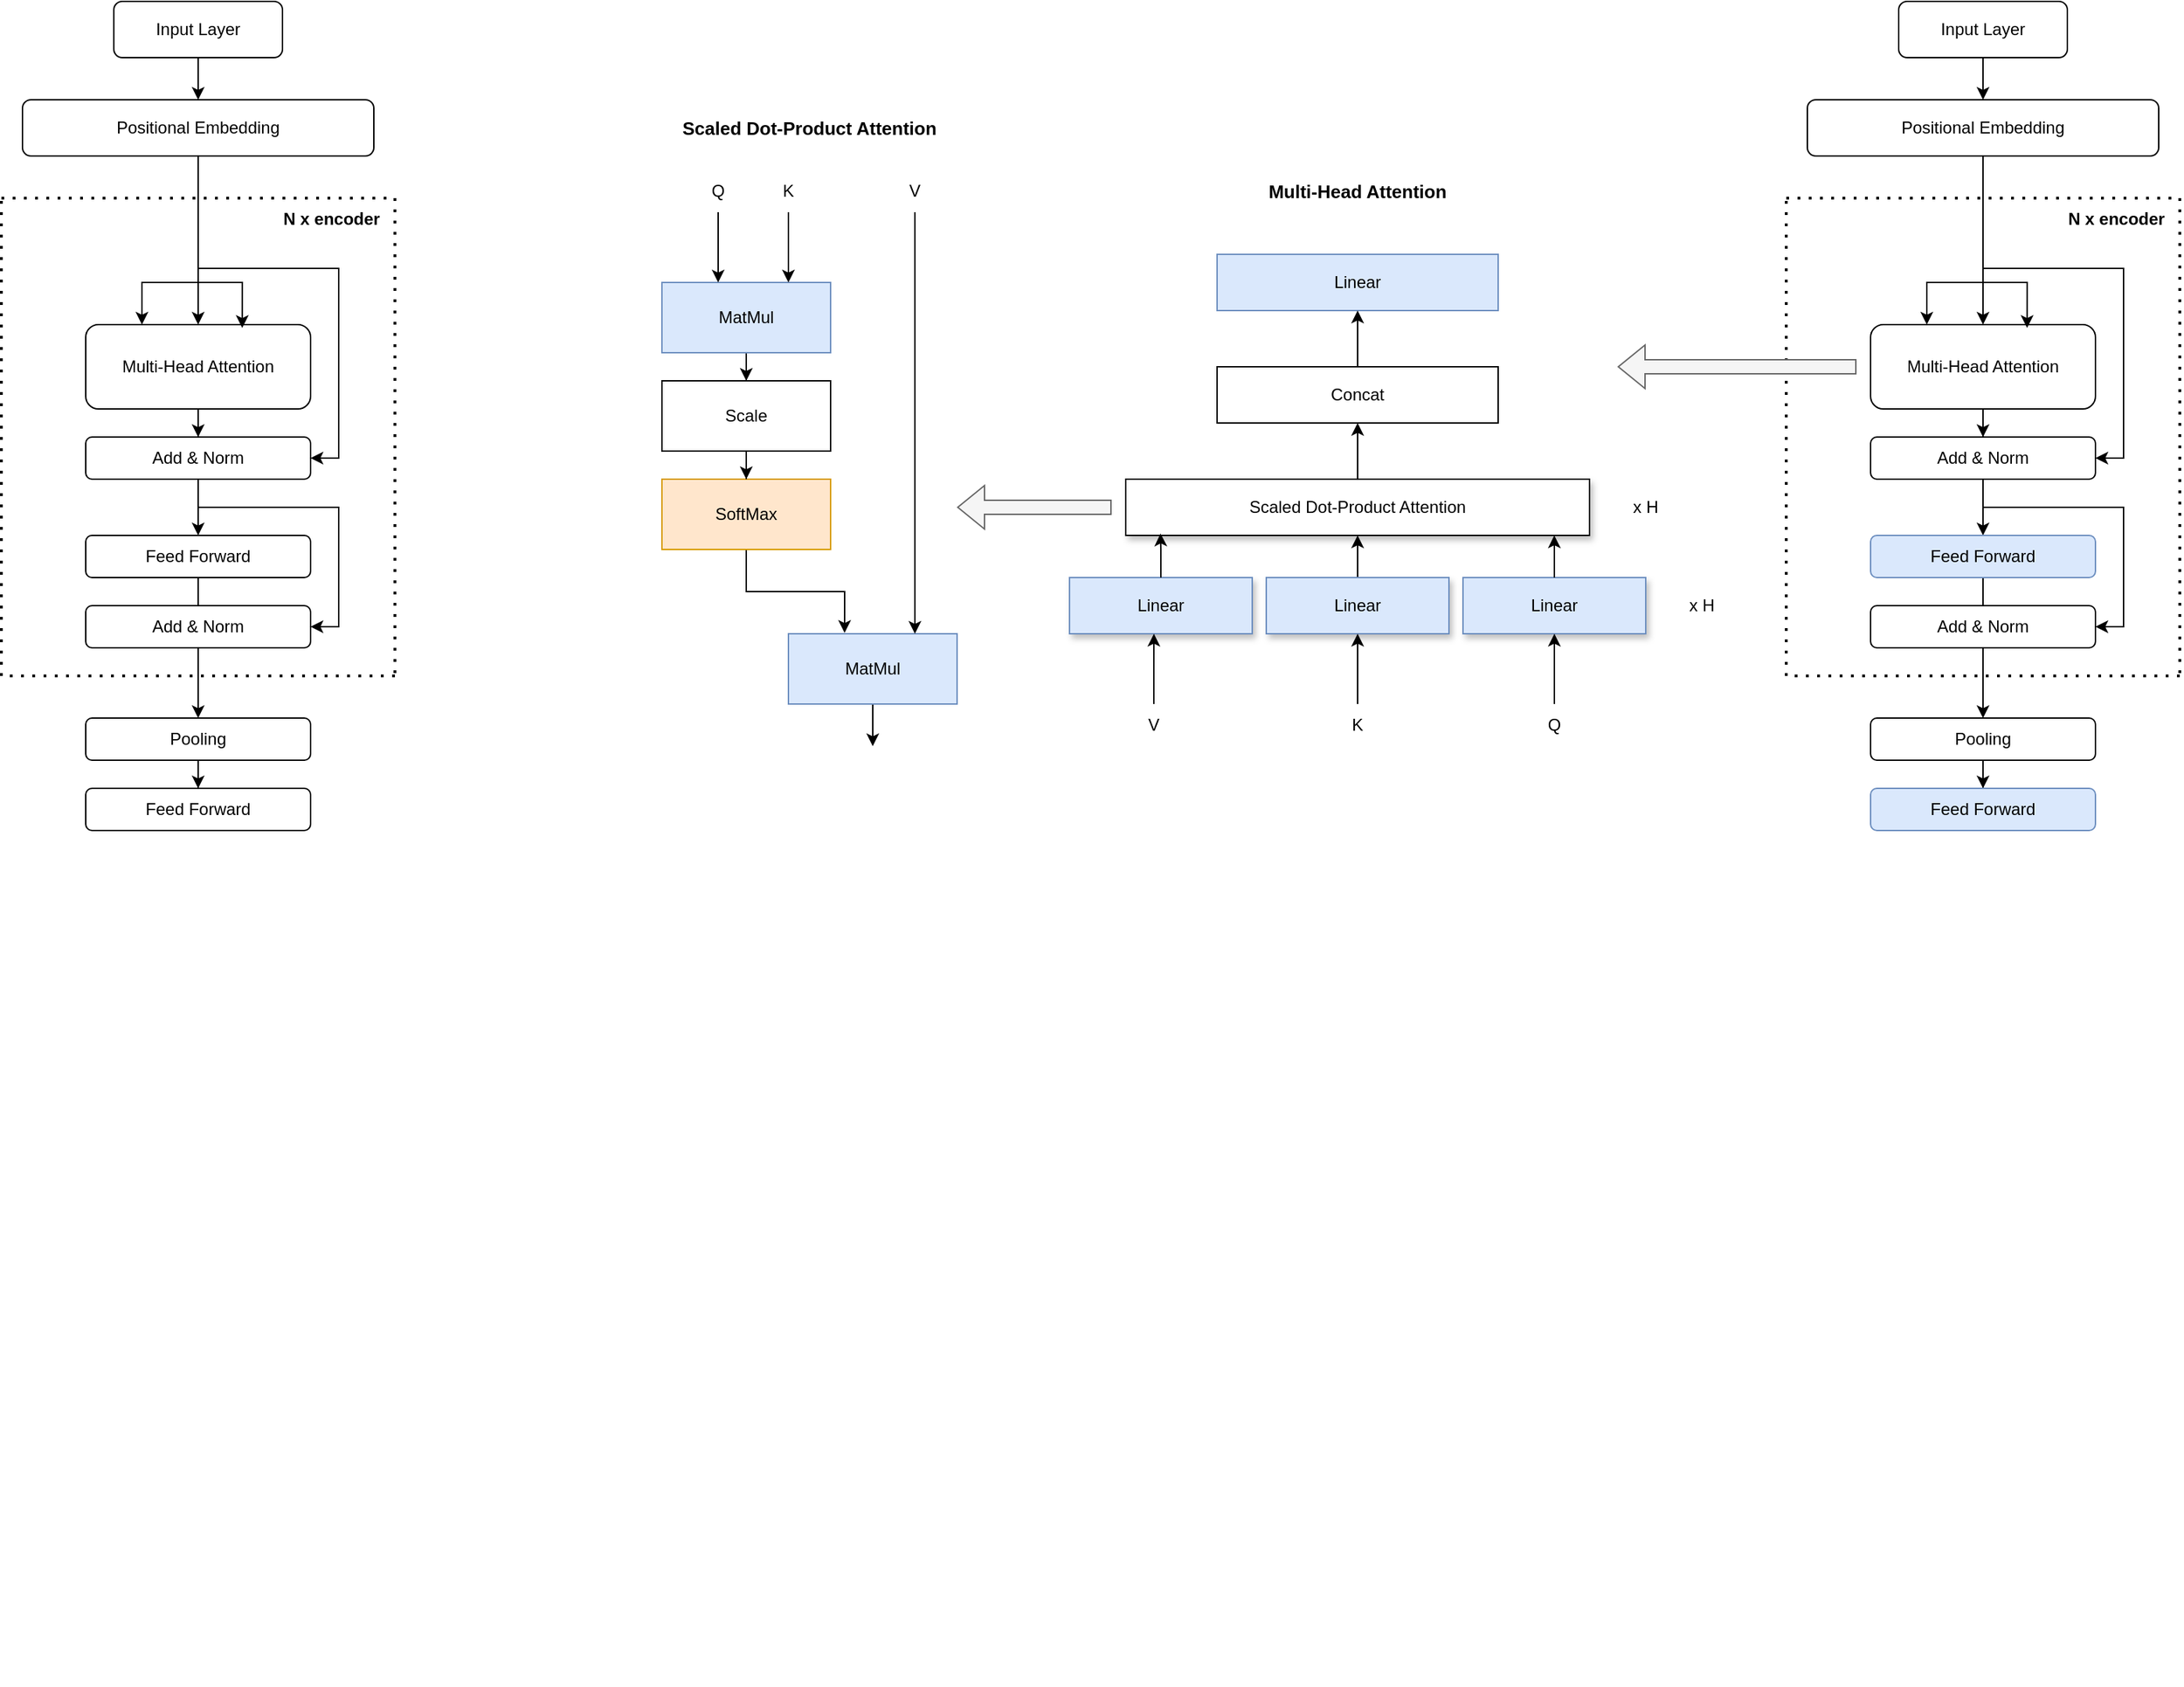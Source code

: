 <mxfile version="22.1.5" type="github">
  <diagram name="Page-1" id="bt9SU6ZH0CoPSURDWzX1">
    <mxGraphModel dx="2019" dy="1143" grid="1" gridSize="10" guides="1" tooltips="1" connect="1" arrows="1" fold="1" page="1" pageScale="1" pageWidth="850" pageHeight="1100" math="0" shadow="0">
      <root>
        <mxCell id="0" />
        <mxCell id="1" parent="0" />
        <mxCell id="MrcpoPArOI1mzZWMpqg2-10" style="edgeStyle=orthogonalEdgeStyle;rounded=0;orthogonalLoop=1;jettySize=auto;html=1;" parent="1" source="MrcpoPArOI1mzZWMpqg2-1" target="MrcpoPArOI1mzZWMpqg2-2" edge="1">
          <mxGeometry relative="1" as="geometry" />
        </mxCell>
        <mxCell id="MrcpoPArOI1mzZWMpqg2-1" value="Input Layer" style="rounded=1;whiteSpace=wrap;html=1;" parent="1" vertex="1">
          <mxGeometry x="300" y="210" width="120" height="40" as="geometry" />
        </mxCell>
        <mxCell id="MrcpoPArOI1mzZWMpqg2-21" style="edgeStyle=orthogonalEdgeStyle;rounded=0;orthogonalLoop=1;jettySize=auto;html=1;entryX=0.5;entryY=0;entryDx=0;entryDy=0;" parent="1" source="MrcpoPArOI1mzZWMpqg2-2" target="MrcpoPArOI1mzZWMpqg2-6" edge="1">
          <mxGeometry relative="1" as="geometry">
            <mxPoint x="360" y="370" as="targetPoint" />
          </mxGeometry>
        </mxCell>
        <mxCell id="MrcpoPArOI1mzZWMpqg2-22" style="edgeStyle=orthogonalEdgeStyle;rounded=0;orthogonalLoop=1;jettySize=auto;html=1;entryX=0.25;entryY=0;entryDx=0;entryDy=0;" parent="1" target="MrcpoPArOI1mzZWMpqg2-6" edge="1">
          <mxGeometry relative="1" as="geometry">
            <mxPoint x="360" y="350" as="sourcePoint" />
            <Array as="points">
              <mxPoint x="360" y="410" />
              <mxPoint x="320" y="410" />
            </Array>
          </mxGeometry>
        </mxCell>
        <mxCell id="MrcpoPArOI1mzZWMpqg2-24" style="edgeStyle=orthogonalEdgeStyle;rounded=0;orthogonalLoop=1;jettySize=auto;html=1;entryX=1;entryY=0.5;entryDx=0;entryDy=0;" parent="1" target="MrcpoPArOI1mzZWMpqg2-8" edge="1">
          <mxGeometry relative="1" as="geometry">
            <mxPoint x="360" y="350" as="sourcePoint" />
            <Array as="points">
              <mxPoint x="360" y="400" />
              <mxPoint x="460" y="400" />
              <mxPoint x="460" y="535" />
            </Array>
          </mxGeometry>
        </mxCell>
        <mxCell id="MrcpoPArOI1mzZWMpqg2-2" value="Positional Embedding" style="rounded=1;whiteSpace=wrap;html=1;" parent="1" vertex="1">
          <mxGeometry x="235" y="280" width="250" height="40" as="geometry" />
        </mxCell>
        <mxCell id="MrcpoPArOI1mzZWMpqg2-25" style="edgeStyle=orthogonalEdgeStyle;rounded=0;orthogonalLoop=1;jettySize=auto;html=1;entryX=0.5;entryY=0;entryDx=0;entryDy=0;" parent="1" source="MrcpoPArOI1mzZWMpqg2-6" target="MrcpoPArOI1mzZWMpqg2-8" edge="1">
          <mxGeometry relative="1" as="geometry" />
        </mxCell>
        <mxCell id="MrcpoPArOI1mzZWMpqg2-6" value="Multi-Head Attention" style="rounded=1;whiteSpace=wrap;html=1;" parent="1" vertex="1">
          <mxGeometry x="280" y="440" width="160" height="60" as="geometry" />
        </mxCell>
        <mxCell id="MrcpoPArOI1mzZWMpqg2-26" style="edgeStyle=orthogonalEdgeStyle;rounded=0;orthogonalLoop=1;jettySize=auto;html=1;" parent="1" source="MrcpoPArOI1mzZWMpqg2-8" target="MrcpoPArOI1mzZWMpqg2-9" edge="1">
          <mxGeometry relative="1" as="geometry" />
        </mxCell>
        <mxCell id="NgvEK-a9lT-1kx7HY2Xv-4" style="edgeStyle=orthogonalEdgeStyle;rounded=0;orthogonalLoop=1;jettySize=auto;html=1;entryX=1;entryY=0.5;entryDx=0;entryDy=0;" parent="1" source="MrcpoPArOI1mzZWMpqg2-8" target="NgvEK-a9lT-1kx7HY2Xv-1" edge="1">
          <mxGeometry relative="1" as="geometry">
            <Array as="points">
              <mxPoint x="360" y="570" />
              <mxPoint x="460" y="570" />
              <mxPoint x="460" y="655" />
            </Array>
          </mxGeometry>
        </mxCell>
        <mxCell id="MrcpoPArOI1mzZWMpqg2-8" value="Add &amp;amp; Norm" style="rounded=1;whiteSpace=wrap;html=1;" parent="1" vertex="1">
          <mxGeometry x="280" y="520" width="160" height="30" as="geometry" />
        </mxCell>
        <mxCell id="MrcpoPArOI1mzZWMpqg2-33" style="edgeStyle=orthogonalEdgeStyle;rounded=0;orthogonalLoop=1;jettySize=auto;html=1;entryX=0.5;entryY=0;entryDx=0;entryDy=0;" parent="1" source="MrcpoPArOI1mzZWMpqg2-9" target="MrcpoPArOI1mzZWMpqg2-31" edge="1">
          <mxGeometry relative="1" as="geometry" />
        </mxCell>
        <mxCell id="MrcpoPArOI1mzZWMpqg2-9" value="Feed Forward" style="rounded=1;whiteSpace=wrap;html=1;" parent="1" vertex="1">
          <mxGeometry x="280" y="590" width="160" height="30" as="geometry" />
        </mxCell>
        <mxCell id="MrcpoPArOI1mzZWMpqg2-12" value="N x encoder" style="text;html=1;strokeColor=none;fillColor=none;align=center;verticalAlign=middle;whiteSpace=wrap;rounded=0;fontStyle=1" parent="1" vertex="1">
          <mxGeometry x="410" y="350" width="90" height="30" as="geometry" />
        </mxCell>
        <mxCell id="MrcpoPArOI1mzZWMpqg2-23" style="edgeStyle=orthogonalEdgeStyle;rounded=0;orthogonalLoop=1;jettySize=auto;html=1;entryX=0.696;entryY=0.039;entryDx=0;entryDy=0;entryPerimeter=0;" parent="1" target="MrcpoPArOI1mzZWMpqg2-6" edge="1">
          <mxGeometry relative="1" as="geometry">
            <mxPoint x="360" y="350" as="sourcePoint" />
            <Array as="points">
              <mxPoint x="360" y="410" />
              <mxPoint x="391" y="410" />
            </Array>
          </mxGeometry>
        </mxCell>
        <mxCell id="MrcpoPArOI1mzZWMpqg2-27" value="" style="endArrow=none;dashed=1;html=1;dashPattern=1 3;strokeWidth=2;rounded=0;" parent="1" edge="1">
          <mxGeometry width="50" height="50" relative="1" as="geometry">
            <mxPoint x="220" y="690" as="sourcePoint" />
            <mxPoint x="220" y="350" as="targetPoint" />
          </mxGeometry>
        </mxCell>
        <mxCell id="MrcpoPArOI1mzZWMpqg2-28" value="" style="endArrow=none;dashed=1;html=1;dashPattern=1 3;strokeWidth=2;rounded=0;" parent="1" edge="1">
          <mxGeometry width="50" height="50" relative="1" as="geometry">
            <mxPoint x="500" y="690" as="sourcePoint" />
            <mxPoint x="220" y="690" as="targetPoint" />
          </mxGeometry>
        </mxCell>
        <mxCell id="MrcpoPArOI1mzZWMpqg2-29" value="" style="endArrow=none;dashed=1;html=1;dashPattern=1 3;strokeWidth=2;rounded=0;" parent="1" edge="1">
          <mxGeometry width="50" height="50" relative="1" as="geometry">
            <mxPoint x="500" y="350" as="sourcePoint" />
            <mxPoint x="500" y="690" as="targetPoint" />
          </mxGeometry>
        </mxCell>
        <mxCell id="MrcpoPArOI1mzZWMpqg2-30" value="" style="endArrow=none;dashed=1;html=1;dashPattern=1 3;strokeWidth=2;rounded=0;" parent="1" edge="1">
          <mxGeometry width="50" height="50" relative="1" as="geometry">
            <mxPoint x="220" y="350" as="sourcePoint" />
            <mxPoint x="500" y="350" as="targetPoint" />
          </mxGeometry>
        </mxCell>
        <mxCell id="MrcpoPArOI1mzZWMpqg2-35" style="edgeStyle=orthogonalEdgeStyle;rounded=0;orthogonalLoop=1;jettySize=auto;html=1;" parent="1" source="MrcpoPArOI1mzZWMpqg2-31" target="MrcpoPArOI1mzZWMpqg2-34" edge="1">
          <mxGeometry relative="1" as="geometry" />
        </mxCell>
        <mxCell id="MrcpoPArOI1mzZWMpqg2-31" value="Pooling" style="rounded=1;whiteSpace=wrap;html=1;" parent="1" vertex="1">
          <mxGeometry x="280" y="720" width="160" height="30" as="geometry" />
        </mxCell>
        <mxCell id="MrcpoPArOI1mzZWMpqg2-34" value="Feed Forward" style="rounded=1;whiteSpace=wrap;html=1;" parent="1" vertex="1">
          <mxGeometry x="280" y="770" width="160" height="30" as="geometry" />
        </mxCell>
        <mxCell id="NgvEK-a9lT-1kx7HY2Xv-1" value="Add &amp;amp; Norm" style="rounded=1;whiteSpace=wrap;html=1;" parent="1" vertex="1">
          <mxGeometry x="280" y="640" width="160" height="30" as="geometry" />
        </mxCell>
        <mxCell id="ewkmoBufmCwCCQxwxAz7-1" value="" style="shape=image;verticalLabelPosition=bottom;labelBackgroundColor=default;verticalAlign=top;aspect=fixed;imageAspect=0;image=https://miro.medium.com/v2/resize:fit:1400/1*PiZyU-_J_nWixsTjXOUP7Q.png;" vertex="1" parent="1">
          <mxGeometry x="245" y="960" width="775" height="448.21" as="geometry" />
        </mxCell>
        <mxCell id="ewkmoBufmCwCCQxwxAz7-2" value="Linear" style="rounded=0;whiteSpace=wrap;html=1;fillColor=#dae8fc;strokeColor=#6c8ebf;" vertex="1" parent="1">
          <mxGeometry x="1085" y="390" width="200" height="40" as="geometry" />
        </mxCell>
        <mxCell id="ewkmoBufmCwCCQxwxAz7-10" style="edgeStyle=orthogonalEdgeStyle;rounded=0;orthogonalLoop=1;jettySize=auto;html=1;entryX=0.5;entryY=1;entryDx=0;entryDy=0;" edge="1" parent="1" source="ewkmoBufmCwCCQxwxAz7-3" target="ewkmoBufmCwCCQxwxAz7-2">
          <mxGeometry relative="1" as="geometry" />
        </mxCell>
        <mxCell id="ewkmoBufmCwCCQxwxAz7-3" value="Concat" style="rounded=0;whiteSpace=wrap;html=1;" vertex="1" parent="1">
          <mxGeometry x="1085" y="470" width="200" height="40" as="geometry" />
        </mxCell>
        <mxCell id="ewkmoBufmCwCCQxwxAz7-11" style="edgeStyle=orthogonalEdgeStyle;rounded=0;orthogonalLoop=1;jettySize=auto;html=1;entryX=0.5;entryY=1;entryDx=0;entryDy=0;" edge="1" parent="1" source="ewkmoBufmCwCCQxwxAz7-4" target="ewkmoBufmCwCCQxwxAz7-3">
          <mxGeometry relative="1" as="geometry" />
        </mxCell>
        <mxCell id="ewkmoBufmCwCCQxwxAz7-4" value="Scaled Dot-Product Attention" style="rounded=0;whiteSpace=wrap;html=1;shadow=1;" vertex="1" parent="1">
          <mxGeometry x="1020" y="550" width="330" height="40" as="geometry" />
        </mxCell>
        <mxCell id="ewkmoBufmCwCCQxwxAz7-5" value="Linear" style="rounded=0;whiteSpace=wrap;html=1;shadow=1;fillColor=#dae8fc;strokeColor=#6c8ebf;" vertex="1" parent="1">
          <mxGeometry x="980" y="620" width="130" height="40" as="geometry" />
        </mxCell>
        <mxCell id="ewkmoBufmCwCCQxwxAz7-13" style="edgeStyle=orthogonalEdgeStyle;rounded=0;orthogonalLoop=1;jettySize=auto;html=1;" edge="1" parent="1" source="ewkmoBufmCwCCQxwxAz7-6" target="ewkmoBufmCwCCQxwxAz7-4">
          <mxGeometry relative="1" as="geometry" />
        </mxCell>
        <mxCell id="ewkmoBufmCwCCQxwxAz7-6" value="Linear" style="rounded=0;whiteSpace=wrap;html=1;shadow=1;fillColor=#dae8fc;strokeColor=#6c8ebf;" vertex="1" parent="1">
          <mxGeometry x="1120" y="620" width="130" height="40" as="geometry" />
        </mxCell>
        <mxCell id="ewkmoBufmCwCCQxwxAz7-7" value="Linear" style="rounded=0;whiteSpace=wrap;html=1;shadow=1;fillColor=#dae8fc;strokeColor=#6c8ebf;" vertex="1" parent="1">
          <mxGeometry x="1260" y="620" width="130" height="40" as="geometry" />
        </mxCell>
        <mxCell id="ewkmoBufmCwCCQxwxAz7-8" value="x H" style="text;html=1;strokeColor=none;fillColor=none;align=center;verticalAlign=middle;whiteSpace=wrap;rounded=0;" vertex="1" parent="1">
          <mxGeometry x="1360" y="555" width="60" height="30" as="geometry" />
        </mxCell>
        <mxCell id="ewkmoBufmCwCCQxwxAz7-9" value="x H" style="text;html=1;strokeColor=none;fillColor=none;align=center;verticalAlign=middle;whiteSpace=wrap;rounded=0;" vertex="1" parent="1">
          <mxGeometry x="1400" y="625" width="60" height="30" as="geometry" />
        </mxCell>
        <mxCell id="ewkmoBufmCwCCQxwxAz7-14" style="edgeStyle=orthogonalEdgeStyle;rounded=0;orthogonalLoop=1;jettySize=auto;html=1;entryX=0.924;entryY=1;entryDx=0;entryDy=0;entryPerimeter=0;" edge="1" parent="1" source="ewkmoBufmCwCCQxwxAz7-7" target="ewkmoBufmCwCCQxwxAz7-4">
          <mxGeometry relative="1" as="geometry" />
        </mxCell>
        <mxCell id="ewkmoBufmCwCCQxwxAz7-15" style="edgeStyle=orthogonalEdgeStyle;rounded=0;orthogonalLoop=1;jettySize=auto;html=1;entryX=0.075;entryY=0.967;entryDx=0;entryDy=0;entryPerimeter=0;" edge="1" parent="1" source="ewkmoBufmCwCCQxwxAz7-5" target="ewkmoBufmCwCCQxwxAz7-4">
          <mxGeometry relative="1" as="geometry" />
        </mxCell>
        <mxCell id="ewkmoBufmCwCCQxwxAz7-17" style="edgeStyle=orthogonalEdgeStyle;rounded=0;orthogonalLoop=1;jettySize=auto;html=1;entryX=0.462;entryY=1;entryDx=0;entryDy=0;entryPerimeter=0;" edge="1" parent="1" source="ewkmoBufmCwCCQxwxAz7-16" target="ewkmoBufmCwCCQxwxAz7-5">
          <mxGeometry relative="1" as="geometry">
            <mxPoint x="1040" y="670" as="targetPoint" />
          </mxGeometry>
        </mxCell>
        <mxCell id="ewkmoBufmCwCCQxwxAz7-16" value="V" style="text;html=1;strokeColor=none;fillColor=none;align=center;verticalAlign=middle;whiteSpace=wrap;rounded=0;" vertex="1" parent="1">
          <mxGeometry x="1010" y="710" width="60" height="30" as="geometry" />
        </mxCell>
        <mxCell id="ewkmoBufmCwCCQxwxAz7-18" style="edgeStyle=orthogonalEdgeStyle;rounded=0;orthogonalLoop=1;jettySize=auto;html=1;entryX=0.462;entryY=1;entryDx=0;entryDy=0;entryPerimeter=0;" edge="1" parent="1" source="ewkmoBufmCwCCQxwxAz7-19">
          <mxGeometry relative="1" as="geometry">
            <mxPoint x="1185" y="660" as="targetPoint" />
          </mxGeometry>
        </mxCell>
        <mxCell id="ewkmoBufmCwCCQxwxAz7-19" value="K" style="text;html=1;strokeColor=none;fillColor=none;align=center;verticalAlign=middle;whiteSpace=wrap;rounded=0;" vertex="1" parent="1">
          <mxGeometry x="1155" y="710" width="60" height="30" as="geometry" />
        </mxCell>
        <mxCell id="ewkmoBufmCwCCQxwxAz7-20" style="edgeStyle=orthogonalEdgeStyle;rounded=0;orthogonalLoop=1;jettySize=auto;html=1;entryX=0.462;entryY=1;entryDx=0;entryDy=0;entryPerimeter=0;" edge="1" parent="1" source="ewkmoBufmCwCCQxwxAz7-21">
          <mxGeometry relative="1" as="geometry">
            <mxPoint x="1325" y="660" as="targetPoint" />
          </mxGeometry>
        </mxCell>
        <mxCell id="ewkmoBufmCwCCQxwxAz7-21" value="Q" style="text;html=1;strokeColor=none;fillColor=none;align=center;verticalAlign=middle;whiteSpace=wrap;rounded=0;" vertex="1" parent="1">
          <mxGeometry x="1295" y="710" width="60" height="30" as="geometry" />
        </mxCell>
        <mxCell id="ewkmoBufmCwCCQxwxAz7-22" value="&lt;b&gt;&lt;font style=&quot;font-size: 13px;&quot;&gt;Multi-Head Attention&lt;/font&gt;&lt;/b&gt;" style="text;html=1;strokeColor=none;fillColor=none;align=center;verticalAlign=middle;whiteSpace=wrap;rounded=0;" vertex="1" parent="1">
          <mxGeometry x="1085" y="330" width="200" height="30" as="geometry" />
        </mxCell>
        <mxCell id="ewkmoBufmCwCCQxwxAz7-23" style="edgeStyle=orthogonalEdgeStyle;rounded=0;orthogonalLoop=1;jettySize=auto;html=1;" edge="1" parent="1" source="ewkmoBufmCwCCQxwxAz7-24" target="ewkmoBufmCwCCQxwxAz7-28">
          <mxGeometry relative="1" as="geometry" />
        </mxCell>
        <mxCell id="ewkmoBufmCwCCQxwxAz7-24" value="Input Layer" style="rounded=1;whiteSpace=wrap;html=1;" vertex="1" parent="1">
          <mxGeometry x="1570" y="210" width="120" height="40" as="geometry" />
        </mxCell>
        <mxCell id="ewkmoBufmCwCCQxwxAz7-25" style="edgeStyle=orthogonalEdgeStyle;rounded=0;orthogonalLoop=1;jettySize=auto;html=1;entryX=0.5;entryY=0;entryDx=0;entryDy=0;" edge="1" parent="1" source="ewkmoBufmCwCCQxwxAz7-28" target="ewkmoBufmCwCCQxwxAz7-30">
          <mxGeometry relative="1" as="geometry">
            <mxPoint x="1630" y="370" as="targetPoint" />
          </mxGeometry>
        </mxCell>
        <mxCell id="ewkmoBufmCwCCQxwxAz7-26" style="edgeStyle=orthogonalEdgeStyle;rounded=0;orthogonalLoop=1;jettySize=auto;html=1;entryX=0.25;entryY=0;entryDx=0;entryDy=0;" edge="1" parent="1" target="ewkmoBufmCwCCQxwxAz7-30">
          <mxGeometry relative="1" as="geometry">
            <mxPoint x="1630" y="350" as="sourcePoint" />
            <Array as="points">
              <mxPoint x="1630" y="410" />
              <mxPoint x="1590" y="410" />
            </Array>
          </mxGeometry>
        </mxCell>
        <mxCell id="ewkmoBufmCwCCQxwxAz7-27" style="edgeStyle=orthogonalEdgeStyle;rounded=0;orthogonalLoop=1;jettySize=auto;html=1;entryX=1;entryY=0.5;entryDx=0;entryDy=0;" edge="1" parent="1" target="ewkmoBufmCwCCQxwxAz7-33">
          <mxGeometry relative="1" as="geometry">
            <mxPoint x="1630" y="350" as="sourcePoint" />
            <Array as="points">
              <mxPoint x="1630" y="400" />
              <mxPoint x="1730" y="400" />
              <mxPoint x="1730" y="535" />
            </Array>
          </mxGeometry>
        </mxCell>
        <mxCell id="ewkmoBufmCwCCQxwxAz7-28" value="Positional Embedding" style="rounded=1;whiteSpace=wrap;html=1;" vertex="1" parent="1">
          <mxGeometry x="1505" y="280" width="250" height="40" as="geometry" />
        </mxCell>
        <mxCell id="ewkmoBufmCwCCQxwxAz7-29" style="edgeStyle=orthogonalEdgeStyle;rounded=0;orthogonalLoop=1;jettySize=auto;html=1;entryX=0.5;entryY=0;entryDx=0;entryDy=0;" edge="1" parent="1" source="ewkmoBufmCwCCQxwxAz7-30" target="ewkmoBufmCwCCQxwxAz7-33">
          <mxGeometry relative="1" as="geometry" />
        </mxCell>
        <mxCell id="ewkmoBufmCwCCQxwxAz7-30" value="Multi-Head Attention" style="rounded=1;whiteSpace=wrap;html=1;" vertex="1" parent="1">
          <mxGeometry x="1550" y="440" width="160" height="60" as="geometry" />
        </mxCell>
        <mxCell id="ewkmoBufmCwCCQxwxAz7-31" style="edgeStyle=orthogonalEdgeStyle;rounded=0;orthogonalLoop=1;jettySize=auto;html=1;" edge="1" parent="1" source="ewkmoBufmCwCCQxwxAz7-33" target="ewkmoBufmCwCCQxwxAz7-35">
          <mxGeometry relative="1" as="geometry" />
        </mxCell>
        <mxCell id="ewkmoBufmCwCCQxwxAz7-32" style="edgeStyle=orthogonalEdgeStyle;rounded=0;orthogonalLoop=1;jettySize=auto;html=1;entryX=1;entryY=0.5;entryDx=0;entryDy=0;" edge="1" parent="1" source="ewkmoBufmCwCCQxwxAz7-33" target="ewkmoBufmCwCCQxwxAz7-45">
          <mxGeometry relative="1" as="geometry">
            <Array as="points">
              <mxPoint x="1630" y="570" />
              <mxPoint x="1730" y="570" />
              <mxPoint x="1730" y="655" />
            </Array>
          </mxGeometry>
        </mxCell>
        <mxCell id="ewkmoBufmCwCCQxwxAz7-33" value="Add &amp;amp; Norm" style="rounded=1;whiteSpace=wrap;html=1;" vertex="1" parent="1">
          <mxGeometry x="1550" y="520" width="160" height="30" as="geometry" />
        </mxCell>
        <mxCell id="ewkmoBufmCwCCQxwxAz7-34" style="edgeStyle=orthogonalEdgeStyle;rounded=0;orthogonalLoop=1;jettySize=auto;html=1;entryX=0.5;entryY=0;entryDx=0;entryDy=0;" edge="1" parent="1" source="ewkmoBufmCwCCQxwxAz7-35" target="ewkmoBufmCwCCQxwxAz7-43">
          <mxGeometry relative="1" as="geometry" />
        </mxCell>
        <mxCell id="ewkmoBufmCwCCQxwxAz7-35" value="Feed Forward" style="rounded=1;whiteSpace=wrap;html=1;fillColor=#dae8fc;strokeColor=#6c8ebf;" vertex="1" parent="1">
          <mxGeometry x="1550" y="590" width="160" height="30" as="geometry" />
        </mxCell>
        <mxCell id="ewkmoBufmCwCCQxwxAz7-36" value="N x encoder" style="text;html=1;strokeColor=none;fillColor=none;align=center;verticalAlign=middle;whiteSpace=wrap;rounded=0;fontStyle=1" vertex="1" parent="1">
          <mxGeometry x="1680" y="350" width="90" height="30" as="geometry" />
        </mxCell>
        <mxCell id="ewkmoBufmCwCCQxwxAz7-37" style="edgeStyle=orthogonalEdgeStyle;rounded=0;orthogonalLoop=1;jettySize=auto;html=1;entryX=0.696;entryY=0.039;entryDx=0;entryDy=0;entryPerimeter=0;" edge="1" parent="1" target="ewkmoBufmCwCCQxwxAz7-30">
          <mxGeometry relative="1" as="geometry">
            <mxPoint x="1630" y="350" as="sourcePoint" />
            <Array as="points">
              <mxPoint x="1630" y="410" />
              <mxPoint x="1661" y="410" />
            </Array>
          </mxGeometry>
        </mxCell>
        <mxCell id="ewkmoBufmCwCCQxwxAz7-38" value="" style="endArrow=none;dashed=1;html=1;dashPattern=1 3;strokeWidth=2;rounded=0;" edge="1" parent="1">
          <mxGeometry width="50" height="50" relative="1" as="geometry">
            <mxPoint x="1490" y="690" as="sourcePoint" />
            <mxPoint x="1490" y="350" as="targetPoint" />
          </mxGeometry>
        </mxCell>
        <mxCell id="ewkmoBufmCwCCQxwxAz7-39" value="" style="endArrow=none;dashed=1;html=1;dashPattern=1 3;strokeWidth=2;rounded=0;" edge="1" parent="1">
          <mxGeometry width="50" height="50" relative="1" as="geometry">
            <mxPoint x="1770" y="690" as="sourcePoint" />
            <mxPoint x="1490" y="690" as="targetPoint" />
          </mxGeometry>
        </mxCell>
        <mxCell id="ewkmoBufmCwCCQxwxAz7-40" value="" style="endArrow=none;dashed=1;html=1;dashPattern=1 3;strokeWidth=2;rounded=0;" edge="1" parent="1">
          <mxGeometry width="50" height="50" relative="1" as="geometry">
            <mxPoint x="1770" y="350" as="sourcePoint" />
            <mxPoint x="1770" y="690" as="targetPoint" />
          </mxGeometry>
        </mxCell>
        <mxCell id="ewkmoBufmCwCCQxwxAz7-41" value="" style="endArrow=none;dashed=1;html=1;dashPattern=1 3;strokeWidth=2;rounded=0;" edge="1" parent="1">
          <mxGeometry width="50" height="50" relative="1" as="geometry">
            <mxPoint x="1490" y="350" as="sourcePoint" />
            <mxPoint x="1770" y="350" as="targetPoint" />
          </mxGeometry>
        </mxCell>
        <mxCell id="ewkmoBufmCwCCQxwxAz7-42" style="edgeStyle=orthogonalEdgeStyle;rounded=0;orthogonalLoop=1;jettySize=auto;html=1;" edge="1" parent="1" source="ewkmoBufmCwCCQxwxAz7-43" target="ewkmoBufmCwCCQxwxAz7-44">
          <mxGeometry relative="1" as="geometry" />
        </mxCell>
        <mxCell id="ewkmoBufmCwCCQxwxAz7-43" value="Pooling" style="rounded=1;whiteSpace=wrap;html=1;" vertex="1" parent="1">
          <mxGeometry x="1550" y="720" width="160" height="30" as="geometry" />
        </mxCell>
        <mxCell id="ewkmoBufmCwCCQxwxAz7-44" value="Feed Forward" style="rounded=1;whiteSpace=wrap;html=1;fillColor=#dae8fc;strokeColor=#6c8ebf;" vertex="1" parent="1">
          <mxGeometry x="1550" y="770" width="160" height="30" as="geometry" />
        </mxCell>
        <mxCell id="ewkmoBufmCwCCQxwxAz7-45" value="Add &amp;amp; Norm" style="rounded=1;whiteSpace=wrap;html=1;" vertex="1" parent="1">
          <mxGeometry x="1550" y="640" width="160" height="30" as="geometry" />
        </mxCell>
        <mxCell id="ewkmoBufmCwCCQxwxAz7-61" style="edgeStyle=orthogonalEdgeStyle;rounded=0;orthogonalLoop=1;jettySize=auto;html=1;" edge="1" parent="1" source="ewkmoBufmCwCCQxwxAz7-47">
          <mxGeometry relative="1" as="geometry">
            <mxPoint x="840" y="740" as="targetPoint" />
          </mxGeometry>
        </mxCell>
        <mxCell id="ewkmoBufmCwCCQxwxAz7-47" value="MatMul" style="rounded=0;whiteSpace=wrap;html=1;fillColor=#dae8fc;strokeColor=#6c8ebf;" vertex="1" parent="1">
          <mxGeometry x="780" y="660" width="120" height="50" as="geometry" />
        </mxCell>
        <mxCell id="ewkmoBufmCwCCQxwxAz7-60" style="edgeStyle=orthogonalEdgeStyle;rounded=0;orthogonalLoop=1;jettySize=auto;html=1;entryX=0.333;entryY=-0.013;entryDx=0;entryDy=0;entryPerimeter=0;" edge="1" parent="1" source="ewkmoBufmCwCCQxwxAz7-48" target="ewkmoBufmCwCCQxwxAz7-47">
          <mxGeometry relative="1" as="geometry" />
        </mxCell>
        <mxCell id="ewkmoBufmCwCCQxwxAz7-48" value="SoftMax" style="rounded=0;whiteSpace=wrap;html=1;fillColor=#ffe6cc;strokeColor=#d79b00;" vertex="1" parent="1">
          <mxGeometry x="690" y="550" width="120" height="50" as="geometry" />
        </mxCell>
        <mxCell id="ewkmoBufmCwCCQxwxAz7-59" style="edgeStyle=orthogonalEdgeStyle;rounded=0;orthogonalLoop=1;jettySize=auto;html=1;entryX=0.5;entryY=0;entryDx=0;entryDy=0;" edge="1" parent="1" source="ewkmoBufmCwCCQxwxAz7-50" target="ewkmoBufmCwCCQxwxAz7-48">
          <mxGeometry relative="1" as="geometry" />
        </mxCell>
        <mxCell id="ewkmoBufmCwCCQxwxAz7-50" value="Scale" style="rounded=0;whiteSpace=wrap;html=1;" vertex="1" parent="1">
          <mxGeometry x="690" y="480" width="120" height="50" as="geometry" />
        </mxCell>
        <mxCell id="ewkmoBufmCwCCQxwxAz7-58" style="edgeStyle=orthogonalEdgeStyle;rounded=0;orthogonalLoop=1;jettySize=auto;html=1;" edge="1" parent="1" source="ewkmoBufmCwCCQxwxAz7-51" target="ewkmoBufmCwCCQxwxAz7-50">
          <mxGeometry relative="1" as="geometry" />
        </mxCell>
        <mxCell id="ewkmoBufmCwCCQxwxAz7-51" value="MatMul" style="rounded=0;whiteSpace=wrap;html=1;fillColor=#dae8fc;strokeColor=#6c8ebf;" vertex="1" parent="1">
          <mxGeometry x="690" y="410" width="120" height="50" as="geometry" />
        </mxCell>
        <mxCell id="ewkmoBufmCwCCQxwxAz7-52" style="edgeStyle=orthogonalEdgeStyle;rounded=0;orthogonalLoop=1;jettySize=auto;html=1;entryX=0.5;entryY=0;entryDx=0;entryDy=0;" edge="1" parent="1" source="ewkmoBufmCwCCQxwxAz7-53">
          <mxGeometry relative="1" as="geometry">
            <mxPoint x="730" y="410" as="targetPoint" />
          </mxGeometry>
        </mxCell>
        <mxCell id="ewkmoBufmCwCCQxwxAz7-53" value="Q" style="text;html=1;strokeColor=none;fillColor=none;align=center;verticalAlign=middle;whiteSpace=wrap;rounded=0;" vertex="1" parent="1">
          <mxGeometry x="700" y="330" width="60" height="30" as="geometry" />
        </mxCell>
        <mxCell id="ewkmoBufmCwCCQxwxAz7-54" style="edgeStyle=orthogonalEdgeStyle;rounded=0;orthogonalLoop=1;jettySize=auto;html=1;exitX=0.5;exitY=1;exitDx=0;exitDy=0;" edge="1" parent="1" source="ewkmoBufmCwCCQxwxAz7-55">
          <mxGeometry relative="1" as="geometry">
            <mxPoint x="780" y="410" as="targetPoint" />
            <Array as="points">
              <mxPoint x="780" y="370" />
              <mxPoint x="780" y="370" />
            </Array>
          </mxGeometry>
        </mxCell>
        <mxCell id="ewkmoBufmCwCCQxwxAz7-55" value="K" style="text;html=1;strokeColor=none;fillColor=none;align=center;verticalAlign=middle;whiteSpace=wrap;rounded=0;" vertex="1" parent="1">
          <mxGeometry x="750" y="330" width="60" height="30" as="geometry" />
        </mxCell>
        <mxCell id="ewkmoBufmCwCCQxwxAz7-56" style="edgeStyle=orthogonalEdgeStyle;rounded=0;orthogonalLoop=1;jettySize=auto;html=1;exitX=0.5;exitY=1;exitDx=0;exitDy=0;entryX=0.75;entryY=0;entryDx=0;entryDy=0;" edge="1" parent="1" source="ewkmoBufmCwCCQxwxAz7-57" target="ewkmoBufmCwCCQxwxAz7-47">
          <mxGeometry relative="1" as="geometry">
            <mxPoint x="890" y="580" as="targetPoint" />
            <Array as="points">
              <mxPoint x="870" y="480" />
              <mxPoint x="870" y="480" />
            </Array>
          </mxGeometry>
        </mxCell>
        <mxCell id="ewkmoBufmCwCCQxwxAz7-57" value="V" style="text;html=1;strokeColor=none;fillColor=none;align=center;verticalAlign=middle;whiteSpace=wrap;rounded=0;" vertex="1" parent="1">
          <mxGeometry x="840" y="330" width="60" height="30" as="geometry" />
        </mxCell>
        <mxCell id="ewkmoBufmCwCCQxwxAz7-62" value="&lt;b&gt;&lt;font style=&quot;font-size: 13px;&quot;&gt;Scaled Dot-Product Attention&lt;/font&gt;&lt;/b&gt;" style="text;html=1;strokeColor=none;fillColor=none;align=center;verticalAlign=middle;whiteSpace=wrap;rounded=0;" vertex="1" parent="1">
          <mxGeometry x="680" y="285" width="230" height="30" as="geometry" />
        </mxCell>
        <mxCell id="ewkmoBufmCwCCQxwxAz7-64" value="" style="shape=flexArrow;endArrow=classic;html=1;rounded=0;fillColor=#f5f5f5;strokeColor=#666666;" edge="1" parent="1">
          <mxGeometry width="50" height="50" relative="1" as="geometry">
            <mxPoint x="1540" y="470" as="sourcePoint" />
            <mxPoint x="1370" y="470" as="targetPoint" />
          </mxGeometry>
        </mxCell>
        <mxCell id="ewkmoBufmCwCCQxwxAz7-65" value="" style="shape=flexArrow;endArrow=classic;html=1;rounded=0;fillColor=#f5f5f5;strokeColor=#666666;" edge="1" parent="1">
          <mxGeometry width="50" height="50" relative="1" as="geometry">
            <mxPoint x="1010" y="570" as="sourcePoint" />
            <mxPoint x="900" y="570" as="targetPoint" />
          </mxGeometry>
        </mxCell>
      </root>
    </mxGraphModel>
  </diagram>
</mxfile>

